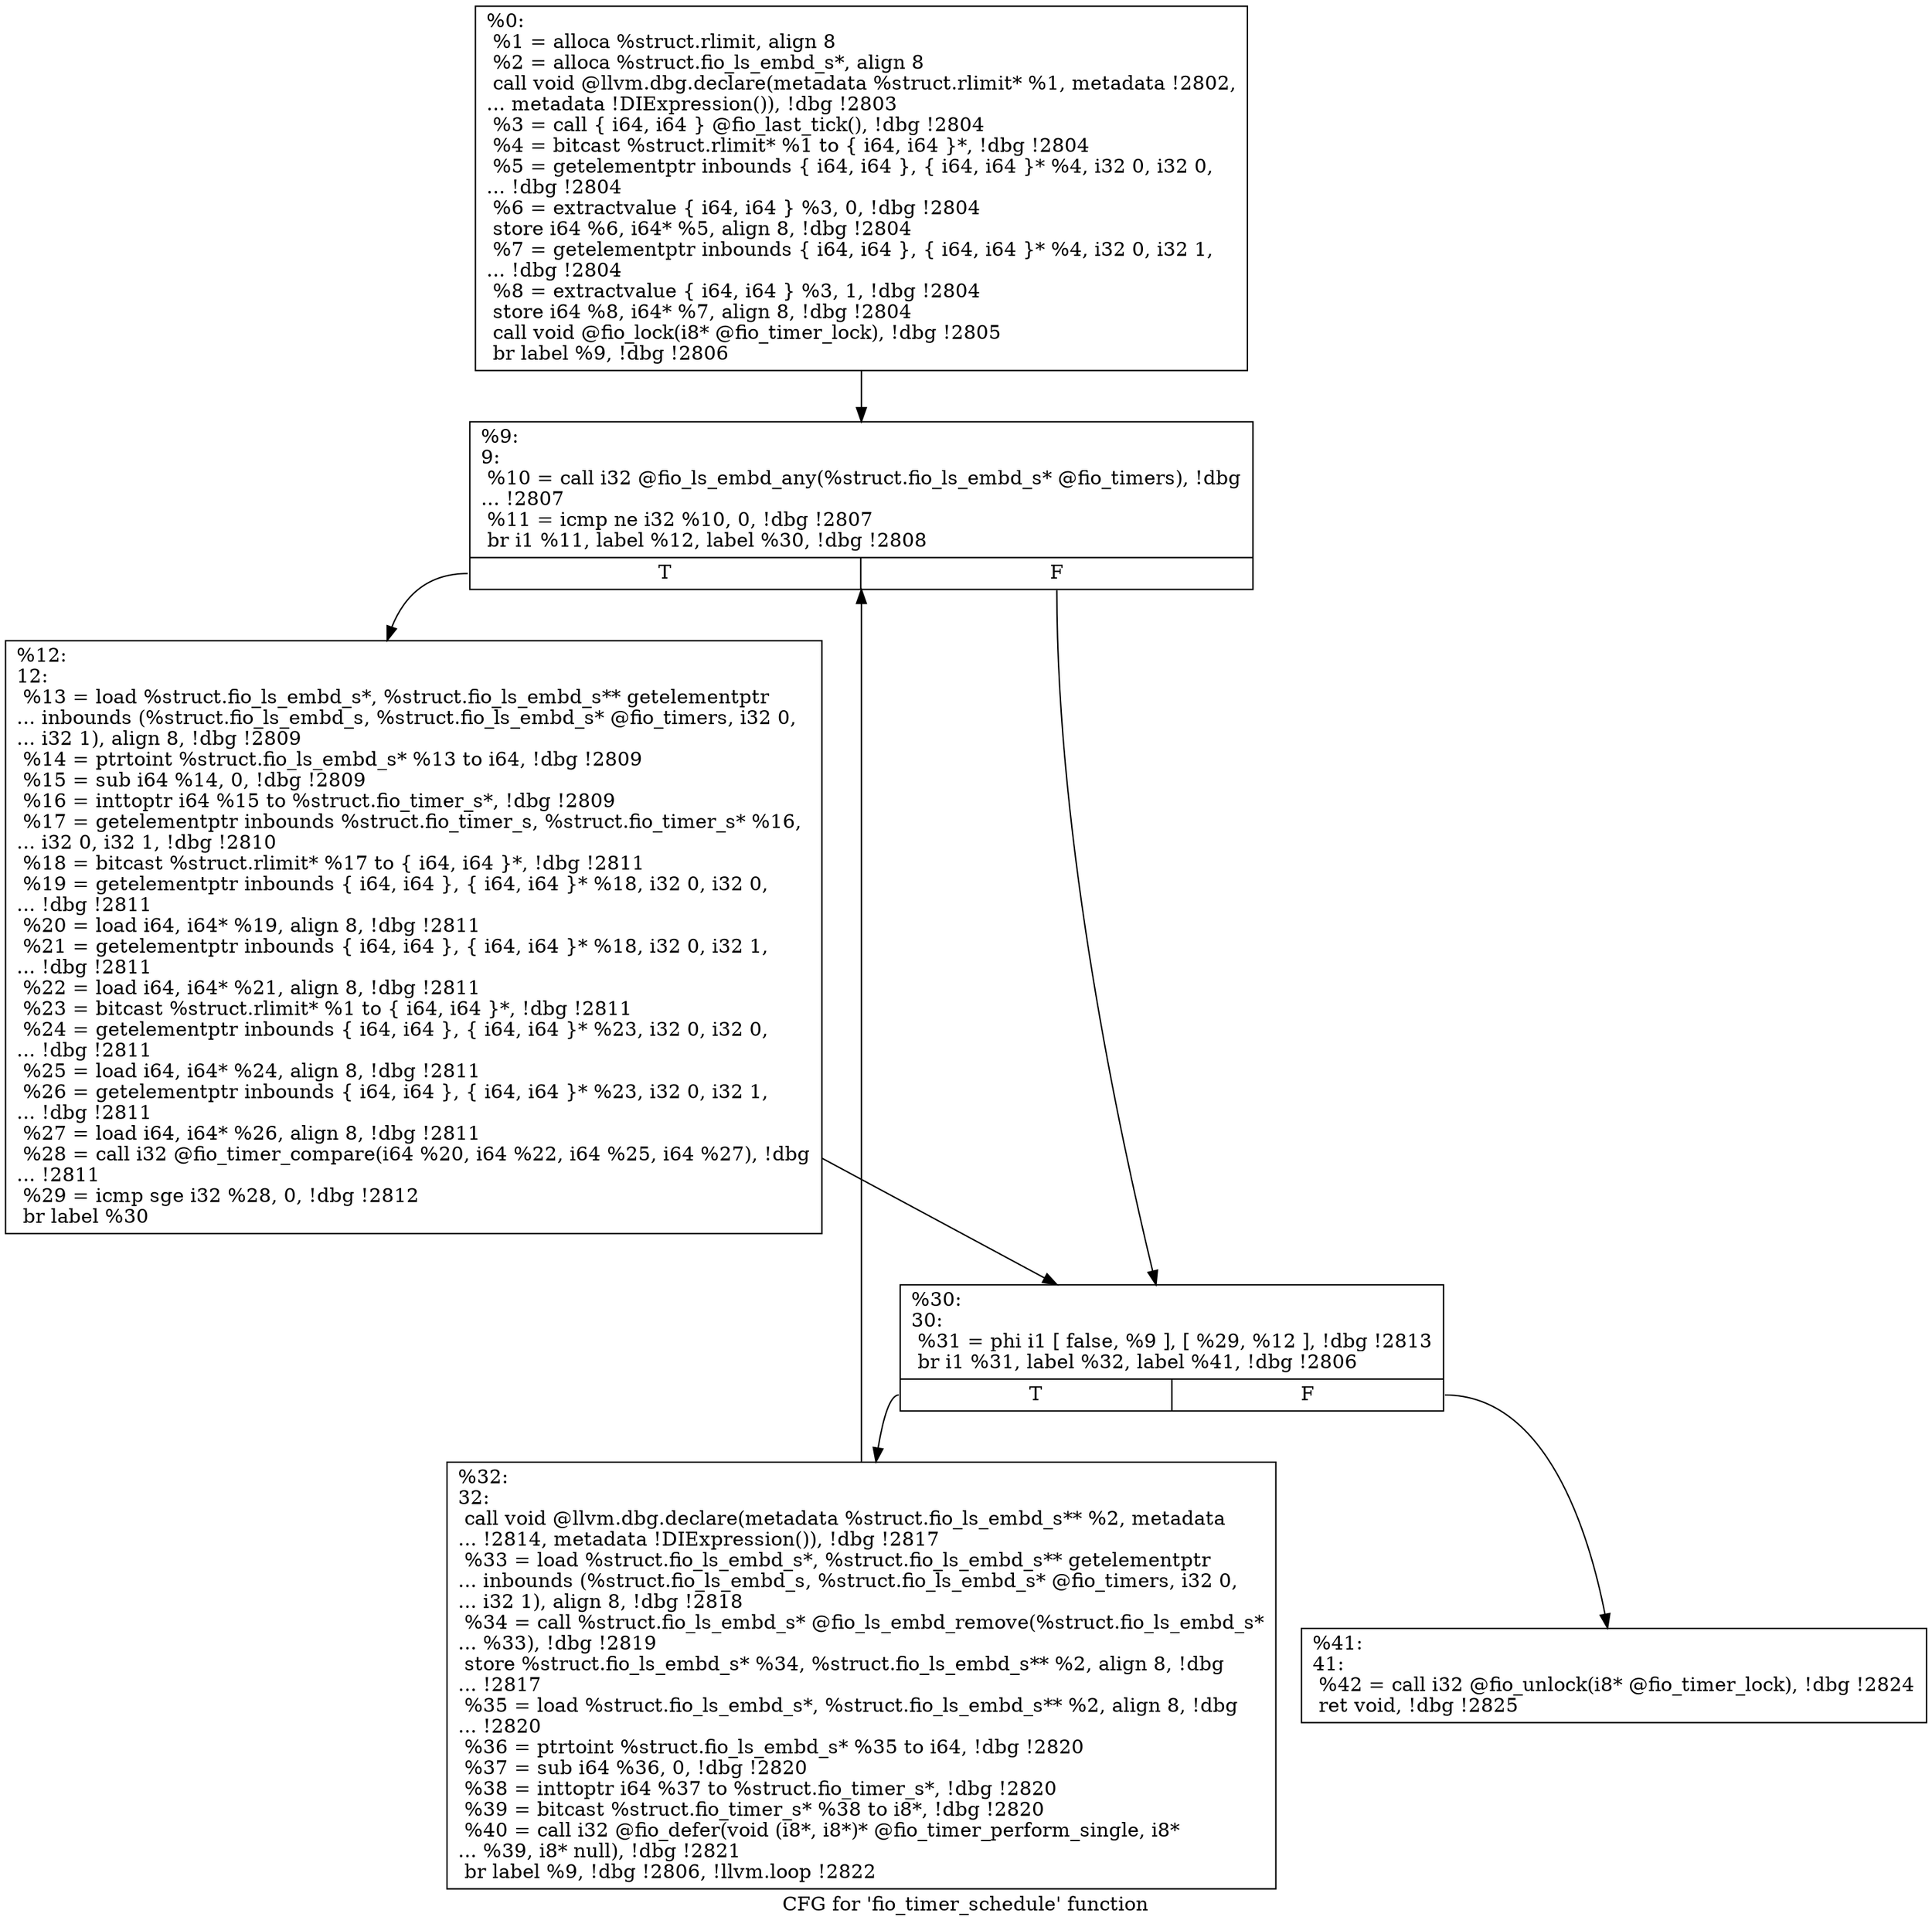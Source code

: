 digraph "CFG for 'fio_timer_schedule' function" {
	label="CFG for 'fio_timer_schedule' function";

	Node0x556851763200 [shape=record,label="{%0:\l  %1 = alloca %struct.rlimit, align 8\l  %2 = alloca %struct.fio_ls_embd_s*, align 8\l  call void @llvm.dbg.declare(metadata %struct.rlimit* %1, metadata !2802,\l... metadata !DIExpression()), !dbg !2803\l  %3 = call \{ i64, i64 \} @fio_last_tick(), !dbg !2804\l  %4 = bitcast %struct.rlimit* %1 to \{ i64, i64 \}*, !dbg !2804\l  %5 = getelementptr inbounds \{ i64, i64 \}, \{ i64, i64 \}* %4, i32 0, i32 0,\l... !dbg !2804\l  %6 = extractvalue \{ i64, i64 \} %3, 0, !dbg !2804\l  store i64 %6, i64* %5, align 8, !dbg !2804\l  %7 = getelementptr inbounds \{ i64, i64 \}, \{ i64, i64 \}* %4, i32 0, i32 1,\l... !dbg !2804\l  %8 = extractvalue \{ i64, i64 \} %3, 1, !dbg !2804\l  store i64 %8, i64* %7, align 8, !dbg !2804\l  call void @fio_lock(i8* @fio_timer_lock), !dbg !2805\l  br label %9, !dbg !2806\l}"];
	Node0x556851763200 -> Node0x556851765cb0;
	Node0x556851765cb0 [shape=record,label="{%9:\l9:                                                \l  %10 = call i32 @fio_ls_embd_any(%struct.fio_ls_embd_s* @fio_timers), !dbg\l... !2807\l  %11 = icmp ne i32 %10, 0, !dbg !2807\l  br i1 %11, label %12, label %30, !dbg !2808\l|{<s0>T|<s1>F}}"];
	Node0x556851765cb0:s0 -> Node0x556851765d00;
	Node0x556851765cb0:s1 -> Node0x556851765d50;
	Node0x556851765d00 [shape=record,label="{%12:\l12:                                               \l  %13 = load %struct.fio_ls_embd_s*, %struct.fio_ls_embd_s** getelementptr\l... inbounds (%struct.fio_ls_embd_s, %struct.fio_ls_embd_s* @fio_timers, i32 0,\l... i32 1), align 8, !dbg !2809\l  %14 = ptrtoint %struct.fio_ls_embd_s* %13 to i64, !dbg !2809\l  %15 = sub i64 %14, 0, !dbg !2809\l  %16 = inttoptr i64 %15 to %struct.fio_timer_s*, !dbg !2809\l  %17 = getelementptr inbounds %struct.fio_timer_s, %struct.fio_timer_s* %16,\l... i32 0, i32 1, !dbg !2810\l  %18 = bitcast %struct.rlimit* %17 to \{ i64, i64 \}*, !dbg !2811\l  %19 = getelementptr inbounds \{ i64, i64 \}, \{ i64, i64 \}* %18, i32 0, i32 0,\l... !dbg !2811\l  %20 = load i64, i64* %19, align 8, !dbg !2811\l  %21 = getelementptr inbounds \{ i64, i64 \}, \{ i64, i64 \}* %18, i32 0, i32 1,\l... !dbg !2811\l  %22 = load i64, i64* %21, align 8, !dbg !2811\l  %23 = bitcast %struct.rlimit* %1 to \{ i64, i64 \}*, !dbg !2811\l  %24 = getelementptr inbounds \{ i64, i64 \}, \{ i64, i64 \}* %23, i32 0, i32 0,\l... !dbg !2811\l  %25 = load i64, i64* %24, align 8, !dbg !2811\l  %26 = getelementptr inbounds \{ i64, i64 \}, \{ i64, i64 \}* %23, i32 0, i32 1,\l... !dbg !2811\l  %27 = load i64, i64* %26, align 8, !dbg !2811\l  %28 = call i32 @fio_timer_compare(i64 %20, i64 %22, i64 %25, i64 %27), !dbg\l... !2811\l  %29 = icmp sge i32 %28, 0, !dbg !2812\l  br label %30\l}"];
	Node0x556851765d00 -> Node0x556851765d50;
	Node0x556851765d50 [shape=record,label="{%30:\l30:                                               \l  %31 = phi i1 [ false, %9 ], [ %29, %12 ], !dbg !2813\l  br i1 %31, label %32, label %41, !dbg !2806\l|{<s0>T|<s1>F}}"];
	Node0x556851765d50:s0 -> Node0x556851765da0;
	Node0x556851765d50:s1 -> Node0x556851765df0;
	Node0x556851765da0 [shape=record,label="{%32:\l32:                                               \l  call void @llvm.dbg.declare(metadata %struct.fio_ls_embd_s** %2, metadata\l... !2814, metadata !DIExpression()), !dbg !2817\l  %33 = load %struct.fio_ls_embd_s*, %struct.fio_ls_embd_s** getelementptr\l... inbounds (%struct.fio_ls_embd_s, %struct.fio_ls_embd_s* @fio_timers, i32 0,\l... i32 1), align 8, !dbg !2818\l  %34 = call %struct.fio_ls_embd_s* @fio_ls_embd_remove(%struct.fio_ls_embd_s*\l... %33), !dbg !2819\l  store %struct.fio_ls_embd_s* %34, %struct.fio_ls_embd_s** %2, align 8, !dbg\l... !2817\l  %35 = load %struct.fio_ls_embd_s*, %struct.fio_ls_embd_s** %2, align 8, !dbg\l... !2820\l  %36 = ptrtoint %struct.fio_ls_embd_s* %35 to i64, !dbg !2820\l  %37 = sub i64 %36, 0, !dbg !2820\l  %38 = inttoptr i64 %37 to %struct.fio_timer_s*, !dbg !2820\l  %39 = bitcast %struct.fio_timer_s* %38 to i8*, !dbg !2820\l  %40 = call i32 @fio_defer(void (i8*, i8*)* @fio_timer_perform_single, i8*\l... %39, i8* null), !dbg !2821\l  br label %9, !dbg !2806, !llvm.loop !2822\l}"];
	Node0x556851765da0 -> Node0x556851765cb0;
	Node0x556851765df0 [shape=record,label="{%41:\l41:                                               \l  %42 = call i32 @fio_unlock(i8* @fio_timer_lock), !dbg !2824\l  ret void, !dbg !2825\l}"];
}
